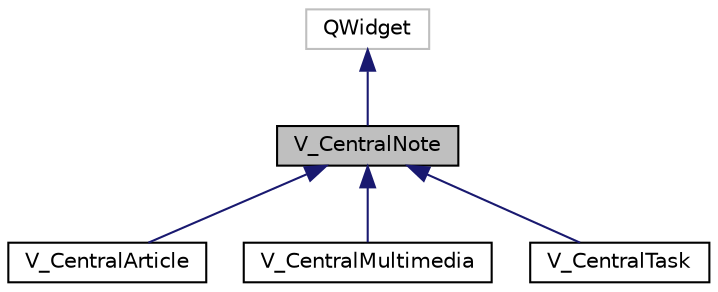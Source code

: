 digraph "V_CentralNote"
{
  edge [fontname="Helvetica",fontsize="10",labelfontname="Helvetica",labelfontsize="10"];
  node [fontname="Helvetica",fontsize="10",shape=record];
  Node1 [label="V_CentralNote",height=0.2,width=0.4,color="black", fillcolor="grey75", style="filled", fontcolor="black"];
  Node2 -> Node1 [dir="back",color="midnightblue",fontsize="10",style="solid",fontname="Helvetica"];
  Node2 [label="QWidget",height=0.2,width=0.4,color="grey75", fillcolor="white", style="filled"];
  Node1 -> Node3 [dir="back",color="midnightblue",fontsize="10",style="solid",fontname="Helvetica"];
  Node3 [label="V_CentralArticle",height=0.2,width=0.4,color="black", fillcolor="white", style="filled",URL="$class_v___central_article.html"];
  Node1 -> Node4 [dir="back",color="midnightblue",fontsize="10",style="solid",fontname="Helvetica"];
  Node4 [label="V_CentralMultimedia",height=0.2,width=0.4,color="black", fillcolor="white", style="filled",URL="$class_v___central_multimedia.html"];
  Node1 -> Node5 [dir="back",color="midnightblue",fontsize="10",style="solid",fontname="Helvetica"];
  Node5 [label="V_CentralTask",height=0.2,width=0.4,color="black", fillcolor="white", style="filled",URL="$class_v___central_task.html"];
}
